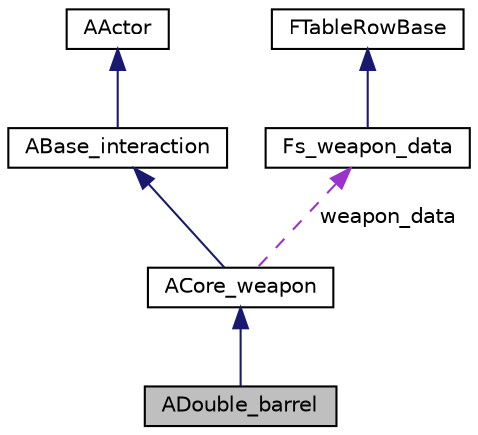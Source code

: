 digraph "ADouble_barrel"
{
 // LATEX_PDF_SIZE
  edge [fontname="Helvetica",fontsize="10",labelfontname="Helvetica",labelfontsize="10"];
  node [fontname="Helvetica",fontsize="10",shape=record];
  Node1 [label="ADouble_barrel",height=0.2,width=0.4,color="black", fillcolor="grey75", style="filled", fontcolor="black",tooltip=" "];
  Node2 -> Node1 [dir="back",color="midnightblue",fontsize="10",style="solid",fontname="Helvetica"];
  Node2 [label="ACore_weapon",height=0.2,width=0.4,color="black", fillcolor="white", style="filled",URL="$class_a_core__weapon.html",tooltip=" "];
  Node3 -> Node2 [dir="back",color="midnightblue",fontsize="10",style="solid",fontname="Helvetica"];
  Node3 [label="ABase_interaction",height=0.2,width=0.4,color="black", fillcolor="white", style="filled",URL="$class_a_base__interaction.html",tooltip=" "];
  Node4 -> Node3 [dir="back",color="midnightblue",fontsize="10",style="solid",fontname="Helvetica"];
  Node4 [label="AActor",height=0.2,width=0.4,color="black", fillcolor="white", style="filled",tooltip=" "];
  Node5 -> Node2 [dir="back",color="darkorchid3",fontsize="10",style="dashed",label=" weapon_data" ,fontname="Helvetica"];
  Node5 [label="Fs_weapon_data",height=0.2,width=0.4,color="black", fillcolor="white", style="filled",URL="$struct_fs__weapon__data.html",tooltip="CSV로부터 가지고올 무기 정보 구조체"];
  Node6 -> Node5 [dir="back",color="midnightblue",fontsize="10",style="solid",fontname="Helvetica"];
  Node6 [label="FTableRowBase",height=0.2,width=0.4,color="black", fillcolor="white", style="filled",tooltip=" "];
}
